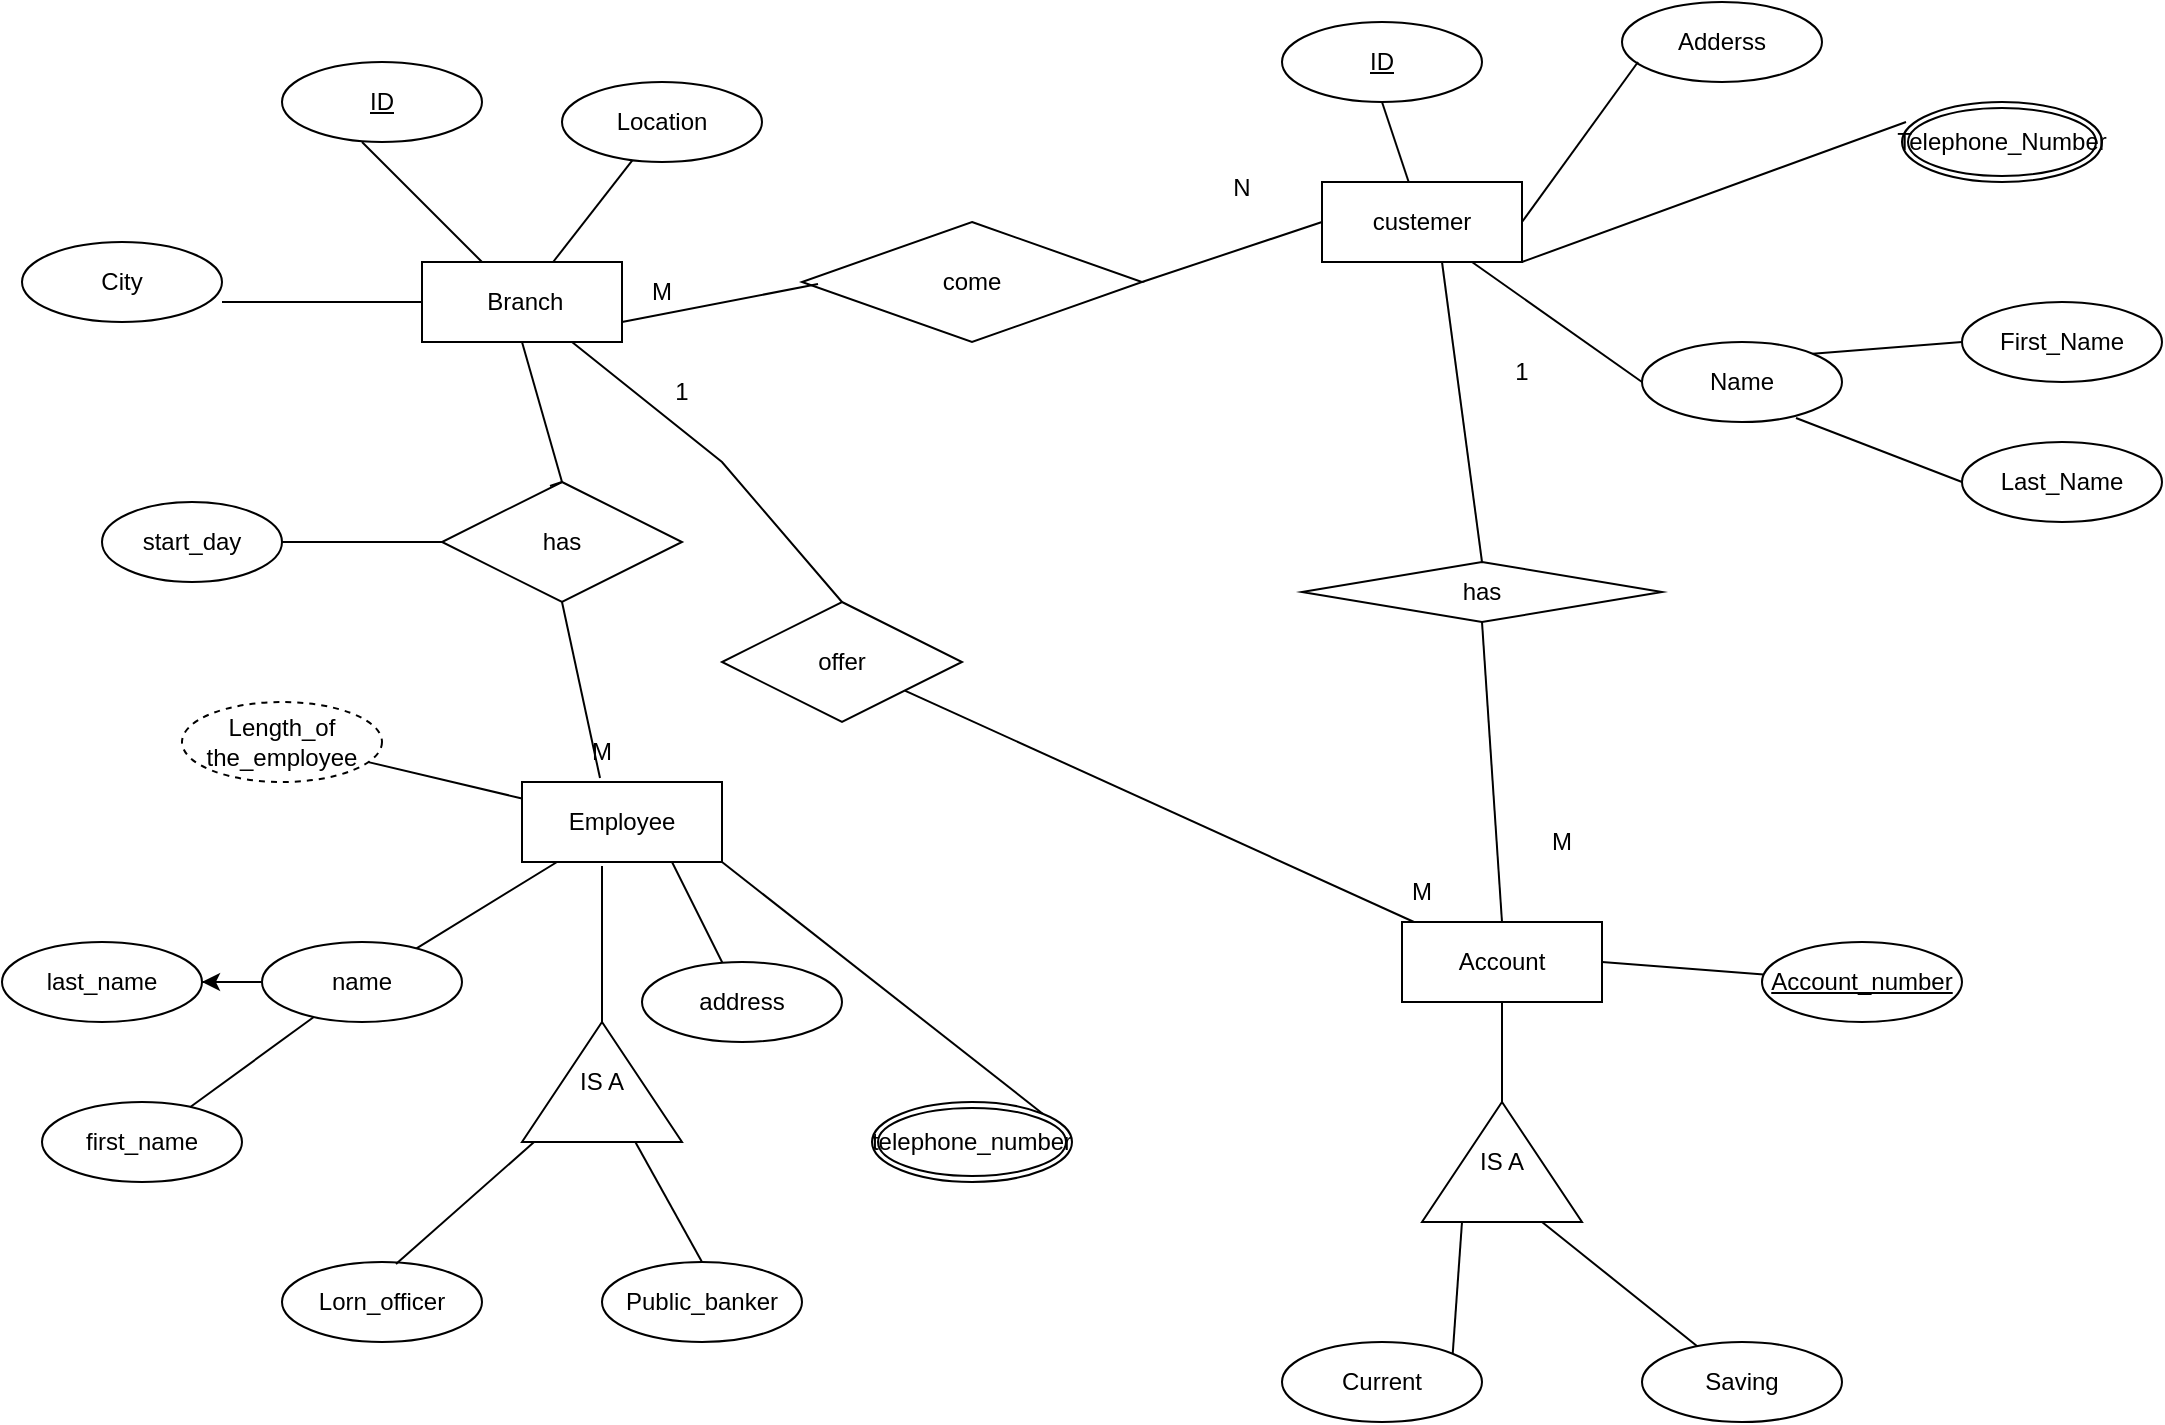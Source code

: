 <mxfile version="20.8.13" type="device"><diagram name="Page-1" id="6rzy260PwPytZ_05cPMm"><mxGraphModel dx="1964" dy="616" grid="1" gridSize="10" guides="1" tooltips="1" connect="1" arrows="1" fold="1" page="1" pageScale="1" pageWidth="850" pageHeight="1100" math="0" shadow="0"><root><mxCell id="0"/><mxCell id="1" parent="0"/><mxCell id="4PC8_rNOTXtCOiGUZ7W7-1" value="&amp;nbsp;Branch" style="whiteSpace=wrap;html=1;align=center;" vertex="1" parent="1"><mxGeometry x="110" y="260" width="100" height="40" as="geometry"/></mxCell><mxCell id="4PC8_rNOTXtCOiGUZ7W7-2" value="custemer" style="whiteSpace=wrap;html=1;align=center;" vertex="1" parent="1"><mxGeometry x="560" y="220" width="100" height="40" as="geometry"/></mxCell><mxCell id="4PC8_rNOTXtCOiGUZ7W7-3" value="Account" style="whiteSpace=wrap;html=1;align=center;" vertex="1" parent="1"><mxGeometry x="600" y="590" width="100" height="40" as="geometry"/></mxCell><mxCell id="4PC8_rNOTXtCOiGUZ7W7-4" value="Employee" style="whiteSpace=wrap;html=1;align=center;" vertex="1" parent="1"><mxGeometry x="160" y="520" width="100" height="40" as="geometry"/></mxCell><mxCell id="4PC8_rNOTXtCOiGUZ7W7-5" value="ID" style="ellipse;whiteSpace=wrap;html=1;align=center;fontStyle=4;" vertex="1" parent="1"><mxGeometry x="40" y="160" width="100" height="40" as="geometry"/></mxCell><mxCell id="4PC8_rNOTXtCOiGUZ7W7-6" value="Location" style="ellipse;whiteSpace=wrap;html=1;align=center;" vertex="1" parent="1"><mxGeometry x="180" y="170" width="100" height="40" as="geometry"/></mxCell><mxCell id="4PC8_rNOTXtCOiGUZ7W7-7" value="City" style="ellipse;whiteSpace=wrap;html=1;align=center;" vertex="1" parent="1"><mxGeometry x="-90" y="250" width="100" height="40" as="geometry"/></mxCell><mxCell id="4PC8_rNOTXtCOiGUZ7W7-8" value="ID" style="ellipse;whiteSpace=wrap;html=1;align=center;fontStyle=4;" vertex="1" parent="1"><mxGeometry x="540" y="140" width="100" height="40" as="geometry"/></mxCell><mxCell id="4PC8_rNOTXtCOiGUZ7W7-10" value="Adderss" style="ellipse;whiteSpace=wrap;html=1;align=center;" vertex="1" parent="1"><mxGeometry x="710" y="130" width="100" height="40" as="geometry"/></mxCell><mxCell id="4PC8_rNOTXtCOiGUZ7W7-12" value="Name" style="ellipse;whiteSpace=wrap;html=1;align=center;" vertex="1" parent="1"><mxGeometry x="720" y="300" width="100" height="40" as="geometry"/></mxCell><mxCell id="4PC8_rNOTXtCOiGUZ7W7-14" value="First_Name" style="ellipse;whiteSpace=wrap;html=1;align=center;" vertex="1" parent="1"><mxGeometry x="880" y="280" width="100" height="40" as="geometry"/></mxCell><mxCell id="4PC8_rNOTXtCOiGUZ7W7-15" value="Last_Name" style="ellipse;whiteSpace=wrap;html=1;align=center;" vertex="1" parent="1"><mxGeometry x="880" y="350" width="100" height="40" as="geometry"/></mxCell><mxCell id="4PC8_rNOTXtCOiGUZ7W7-17" value="Account_number" style="ellipse;whiteSpace=wrap;html=1;align=center;fontStyle=4;" vertex="1" parent="1"><mxGeometry x="780" y="600" width="100" height="40" as="geometry"/></mxCell><mxCell id="4PC8_rNOTXtCOiGUZ7W7-18" value="IS A" style="triangle;whiteSpace=wrap;html=1;direction=north;" vertex="1" parent="1"><mxGeometry x="610" y="680" width="80" height="60" as="geometry"/></mxCell><mxCell id="4PC8_rNOTXtCOiGUZ7W7-19" value="Current" style="ellipse;whiteSpace=wrap;html=1;align=center;" vertex="1" parent="1"><mxGeometry x="540" y="800" width="100" height="40" as="geometry"/></mxCell><mxCell id="4PC8_rNOTXtCOiGUZ7W7-20" value="Saving" style="ellipse;whiteSpace=wrap;html=1;align=center;" vertex="1" parent="1"><mxGeometry x="720" y="800" width="100" height="40" as="geometry"/></mxCell><mxCell id="4PC8_rNOTXtCOiGUZ7W7-25" value="has" style="shape=rhombus;perimeter=rhombusPerimeter;whiteSpace=wrap;html=1;align=center;" vertex="1" parent="1"><mxGeometry x="550" y="410" width="180" height="30" as="geometry"/></mxCell><mxCell id="4PC8_rNOTXtCOiGUZ7W7-28" value="come" style="shape=rhombus;perimeter=rhombusPerimeter;whiteSpace=wrap;html=1;align=center;" vertex="1" parent="1"><mxGeometry x="300" y="240" width="170" height="60" as="geometry"/></mxCell><mxCell id="4PC8_rNOTXtCOiGUZ7W7-31" value="Telephone_Number" style="ellipse;shape=doubleEllipse;margin=3;whiteSpace=wrap;html=1;align=center;" vertex="1" parent="1"><mxGeometry x="850" y="180" width="100" height="40" as="geometry"/></mxCell><mxCell id="4PC8_rNOTXtCOiGUZ7W7-32" value="start_day" style="ellipse;whiteSpace=wrap;html=1;align=center;" vertex="1" parent="1"><mxGeometry x="-50" y="380" width="90" height="40" as="geometry"/></mxCell><mxCell id="4PC8_rNOTXtCOiGUZ7W7-33" value="has" style="shape=rhombus;perimeter=rhombusPerimeter;whiteSpace=wrap;html=1;align=center;" vertex="1" parent="1"><mxGeometry x="120" y="370" width="120" height="60" as="geometry"/></mxCell><mxCell id="4PC8_rNOTXtCOiGUZ7W7-40" value="" style="endArrow=none;html=1;rounded=0;exitX=0.5;exitY=1;exitDx=0;exitDy=0;entryX=0.39;entryY=-0.05;entryDx=0;entryDy=0;entryPerimeter=0;" edge="1" parent="1" source="4PC8_rNOTXtCOiGUZ7W7-33" target="4PC8_rNOTXtCOiGUZ7W7-4"><mxGeometry relative="1" as="geometry"><mxPoint x="350" y="440" as="sourcePoint"/><mxPoint x="510" y="440" as="targetPoint"/></mxGeometry></mxCell><mxCell id="4PC8_rNOTXtCOiGUZ7W7-41" value="Length_of&lt;br&gt;the_employee" style="ellipse;whiteSpace=wrap;html=1;align=center;dashed=1;" vertex="1" parent="1"><mxGeometry x="-10" y="480" width="100" height="40" as="geometry"/></mxCell><mxCell id="4PC8_rNOTXtCOiGUZ7W7-42" value="" style="endArrow=none;html=1;rounded=0;" edge="1" parent="1" source="4PC8_rNOTXtCOiGUZ7W7-41" target="4PC8_rNOTXtCOiGUZ7W7-4"><mxGeometry relative="1" as="geometry"><mxPoint x="30" y="530" as="sourcePoint"/><mxPoint x="140" y="530" as="targetPoint"/></mxGeometry></mxCell><mxCell id="4PC8_rNOTXtCOiGUZ7W7-114" value="" style="edgeStyle=orthogonalEdgeStyle;rounded=0;orthogonalLoop=1;jettySize=auto;html=1;" edge="1" parent="1" source="4PC8_rNOTXtCOiGUZ7W7-43" target="4PC8_rNOTXtCOiGUZ7W7-51"><mxGeometry relative="1" as="geometry"/></mxCell><mxCell id="4PC8_rNOTXtCOiGUZ7W7-43" value="name" style="ellipse;whiteSpace=wrap;html=1;align=center;" vertex="1" parent="1"><mxGeometry x="30" y="600" width="100" height="40" as="geometry"/></mxCell><mxCell id="4PC8_rNOTXtCOiGUZ7W7-44" value="IS A" style="triangle;whiteSpace=wrap;html=1;direction=north;" vertex="1" parent="1"><mxGeometry x="160" y="640" width="80" height="60" as="geometry"/></mxCell><mxCell id="4PC8_rNOTXtCOiGUZ7W7-45" value="Lorn_officer" style="ellipse;whiteSpace=wrap;html=1;align=center;" vertex="1" parent="1"><mxGeometry x="40" y="760" width="100" height="40" as="geometry"/></mxCell><mxCell id="4PC8_rNOTXtCOiGUZ7W7-46" value="Public_banker" style="ellipse;whiteSpace=wrap;html=1;align=center;" vertex="1" parent="1"><mxGeometry x="200" y="760" width="100" height="40" as="geometry"/></mxCell><mxCell id="4PC8_rNOTXtCOiGUZ7W7-47" value="" style="endArrow=none;html=1;rounded=0;exitX=0.4;exitY=1.05;exitDx=0;exitDy=0;exitPerimeter=0;" edge="1" parent="1" source="4PC8_rNOTXtCOiGUZ7W7-4" target="4PC8_rNOTXtCOiGUZ7W7-44"><mxGeometry relative="1" as="geometry"><mxPoint x="350" y="630" as="sourcePoint"/><mxPoint x="510" y="630" as="targetPoint"/></mxGeometry></mxCell><mxCell id="4PC8_rNOTXtCOiGUZ7W7-48" value="" style="endArrow=none;html=1;rounded=0;exitX=0.5;exitY=0;exitDx=0;exitDy=0;" edge="1" parent="1" source="4PC8_rNOTXtCOiGUZ7W7-46" target="4PC8_rNOTXtCOiGUZ7W7-44"><mxGeometry relative="1" as="geometry"><mxPoint x="350" y="630" as="sourcePoint"/><mxPoint x="510" y="630" as="targetPoint"/></mxGeometry></mxCell><mxCell id="4PC8_rNOTXtCOiGUZ7W7-49" value="" style="endArrow=none;html=1;rounded=0;exitX=0.57;exitY=0.025;exitDx=0;exitDy=0;exitPerimeter=0;" edge="1" parent="1" source="4PC8_rNOTXtCOiGUZ7W7-45" target="4PC8_rNOTXtCOiGUZ7W7-44"><mxGeometry relative="1" as="geometry"><mxPoint x="350" y="630" as="sourcePoint"/><mxPoint x="510" y="630" as="targetPoint"/></mxGeometry></mxCell><mxCell id="4PC8_rNOTXtCOiGUZ7W7-50" value="first_name" style="ellipse;whiteSpace=wrap;html=1;align=center;" vertex="1" parent="1"><mxGeometry x="-80" y="680" width="100" height="40" as="geometry"/></mxCell><mxCell id="4PC8_rNOTXtCOiGUZ7W7-51" value="last_name" style="ellipse;whiteSpace=wrap;html=1;align=center;" vertex="1" parent="1"><mxGeometry x="-100" y="600" width="100" height="40" as="geometry"/></mxCell><mxCell id="4PC8_rNOTXtCOiGUZ7W7-52" value="" style="endArrow=none;html=1;rounded=0;" edge="1" parent="1" source="4PC8_rNOTXtCOiGUZ7W7-4" target="4PC8_rNOTXtCOiGUZ7W7-43"><mxGeometry relative="1" as="geometry"><mxPoint x="350" y="630" as="sourcePoint"/><mxPoint x="510" y="630" as="targetPoint"/></mxGeometry></mxCell><mxCell id="4PC8_rNOTXtCOiGUZ7W7-53" value="" style="endArrow=none;html=1;rounded=0;" edge="1" parent="1" source="4PC8_rNOTXtCOiGUZ7W7-50" target="4PC8_rNOTXtCOiGUZ7W7-43"><mxGeometry relative="1" as="geometry"><mxPoint x="350" y="630" as="sourcePoint"/><mxPoint x="80" y="630" as="targetPoint"/></mxGeometry></mxCell><mxCell id="4PC8_rNOTXtCOiGUZ7W7-54" value="" style="endArrow=none;html=1;rounded=0;exitX=1;exitY=0.5;exitDx=0;exitDy=0;" edge="1" parent="1" source="4PC8_rNOTXtCOiGUZ7W7-51"><mxGeometry relative="1" as="geometry"><mxPoint x="350" y="630" as="sourcePoint"/><mxPoint x="30" y="620" as="targetPoint"/></mxGeometry></mxCell><mxCell id="4PC8_rNOTXtCOiGUZ7W7-55" value="address" style="ellipse;whiteSpace=wrap;html=1;align=center;" vertex="1" parent="1"><mxGeometry x="220" y="610" width="100" height="40" as="geometry"/></mxCell><mxCell id="4PC8_rNOTXtCOiGUZ7W7-56" value="" style="endArrow=none;html=1;rounded=0;exitX=0.75;exitY=1;exitDx=0;exitDy=0;" edge="1" parent="1" source="4PC8_rNOTXtCOiGUZ7W7-4" target="4PC8_rNOTXtCOiGUZ7W7-55"><mxGeometry relative="1" as="geometry"><mxPoint x="350" y="630" as="sourcePoint"/><mxPoint x="510" y="630" as="targetPoint"/></mxGeometry></mxCell><mxCell id="4PC8_rNOTXtCOiGUZ7W7-57" value="telephone_number" style="ellipse;shape=doubleEllipse;margin=3;whiteSpace=wrap;html=1;align=center;" vertex="1" parent="1"><mxGeometry x="335" y="680" width="100" height="40" as="geometry"/></mxCell><mxCell id="4PC8_rNOTXtCOiGUZ7W7-58" value="" style="endArrow=none;html=1;rounded=0;exitX=1;exitY=1;exitDx=0;exitDy=0;entryX=1;entryY=0;entryDx=0;entryDy=0;" edge="1" parent="1" source="4PC8_rNOTXtCOiGUZ7W7-4" target="4PC8_rNOTXtCOiGUZ7W7-57"><mxGeometry relative="1" as="geometry"><mxPoint x="350" y="630" as="sourcePoint"/><mxPoint x="510" y="630" as="targetPoint"/></mxGeometry></mxCell><mxCell id="4PC8_rNOTXtCOiGUZ7W7-62" value="" style="endArrow=none;html=1;rounded=0;exitX=1;exitY=0.5;exitDx=0;exitDy=0;entryX=0;entryY=0.5;entryDx=0;entryDy=0;" edge="1" parent="1" source="4PC8_rNOTXtCOiGUZ7W7-32" target="4PC8_rNOTXtCOiGUZ7W7-33"><mxGeometry relative="1" as="geometry"><mxPoint x="60" y="420" as="sourcePoint"/><mxPoint x="510" y="330" as="targetPoint"/></mxGeometry></mxCell><mxCell id="4PC8_rNOTXtCOiGUZ7W7-63" value="" style="endArrow=none;html=1;rounded=0;entryX=0.5;entryY=1;entryDx=0;entryDy=0;startArrow=none;" edge="1" parent="1" target="4PC8_rNOTXtCOiGUZ7W7-1"><mxGeometry relative="1" as="geometry"><mxPoint x="180" y="370" as="sourcePoint"/><mxPoint x="130" y="10" as="targetPoint"/></mxGeometry></mxCell><mxCell id="4PC8_rNOTXtCOiGUZ7W7-64" value="" style="endArrow=none;html=1;rounded=0;" edge="1" parent="1" target="4PC8_rNOTXtCOiGUZ7W7-1"><mxGeometry relative="1" as="geometry"><mxPoint x="10" y="280" as="sourcePoint"/><mxPoint x="510" y="410" as="targetPoint"/></mxGeometry></mxCell><mxCell id="4PC8_rNOTXtCOiGUZ7W7-65" value="" style="endArrow=none;html=1;rounded=0;exitX=0.4;exitY=1;exitDx=0;exitDy=0;exitPerimeter=0;" edge="1" parent="1" source="4PC8_rNOTXtCOiGUZ7W7-5" target="4PC8_rNOTXtCOiGUZ7W7-1"><mxGeometry relative="1" as="geometry"><mxPoint x="350" y="410" as="sourcePoint"/><mxPoint x="510" y="410" as="targetPoint"/></mxGeometry></mxCell><mxCell id="4PC8_rNOTXtCOiGUZ7W7-66" value="" style="endArrow=none;html=1;rounded=0;" edge="1" parent="1" source="4PC8_rNOTXtCOiGUZ7W7-6" target="4PC8_rNOTXtCOiGUZ7W7-1"><mxGeometry relative="1" as="geometry"><mxPoint x="220" y="220" as="sourcePoint"/><mxPoint x="510" y="410" as="targetPoint"/></mxGeometry></mxCell><mxCell id="4PC8_rNOTXtCOiGUZ7W7-67" value="" style="endArrow=none;html=1;rounded=0;entryX=0;entryY=0.5;entryDx=0;entryDy=0;exitX=1;exitY=0.5;exitDx=0;exitDy=0;" edge="1" parent="1" source="4PC8_rNOTXtCOiGUZ7W7-28" target="4PC8_rNOTXtCOiGUZ7W7-2"><mxGeometry relative="1" as="geometry"><mxPoint x="350" y="410" as="sourcePoint"/><mxPoint x="510" y="410" as="targetPoint"/></mxGeometry></mxCell><mxCell id="4PC8_rNOTXtCOiGUZ7W7-68" value="" style="endArrow=none;html=1;rounded=0;exitX=1;exitY=0.75;exitDx=0;exitDy=0;entryX=0.047;entryY=0.517;entryDx=0;entryDy=0;entryPerimeter=0;" edge="1" parent="1" source="4PC8_rNOTXtCOiGUZ7W7-1" target="4PC8_rNOTXtCOiGUZ7W7-28"><mxGeometry relative="1" as="geometry"><mxPoint x="350" y="410" as="sourcePoint"/><mxPoint x="510" y="410" as="targetPoint"/></mxGeometry></mxCell><mxCell id="4PC8_rNOTXtCOiGUZ7W7-69" value="" style="endArrow=none;html=1;rounded=0;entryX=0.6;entryY=1;entryDx=0;entryDy=0;entryPerimeter=0;exitX=0.5;exitY=0;exitDx=0;exitDy=0;" edge="1" parent="1" source="4PC8_rNOTXtCOiGUZ7W7-25" target="4PC8_rNOTXtCOiGUZ7W7-2"><mxGeometry relative="1" as="geometry"><mxPoint x="640" y="400" as="sourcePoint"/><mxPoint x="510" y="410" as="targetPoint"/></mxGeometry></mxCell><mxCell id="4PC8_rNOTXtCOiGUZ7W7-70" value="" style="endArrow=none;html=1;rounded=0;entryX=0.5;entryY=1;entryDx=0;entryDy=0;exitX=0.5;exitY=0;exitDx=0;exitDy=0;" edge="1" parent="1" source="4PC8_rNOTXtCOiGUZ7W7-3" target="4PC8_rNOTXtCOiGUZ7W7-25"><mxGeometry relative="1" as="geometry"><mxPoint x="350" y="410" as="sourcePoint"/><mxPoint x="510" y="410" as="targetPoint"/></mxGeometry></mxCell><mxCell id="4PC8_rNOTXtCOiGUZ7W7-71" value="" style="endArrow=none;html=1;rounded=0;entryX=0.5;entryY=1;entryDx=0;entryDy=0;" edge="1" parent="1" source="4PC8_rNOTXtCOiGUZ7W7-2" target="4PC8_rNOTXtCOiGUZ7W7-8"><mxGeometry relative="1" as="geometry"><mxPoint x="350" y="410" as="sourcePoint"/><mxPoint x="510" y="410" as="targetPoint"/></mxGeometry></mxCell><mxCell id="4PC8_rNOTXtCOiGUZ7W7-72" value="" style="endArrow=none;html=1;rounded=0;entryX=0.08;entryY=0.75;entryDx=0;entryDy=0;entryPerimeter=0;exitX=1;exitY=0.5;exitDx=0;exitDy=0;" edge="1" parent="1" source="4PC8_rNOTXtCOiGUZ7W7-2" target="4PC8_rNOTXtCOiGUZ7W7-10"><mxGeometry relative="1" as="geometry"><mxPoint x="350" y="410" as="sourcePoint"/><mxPoint x="510" y="410" as="targetPoint"/></mxGeometry></mxCell><mxCell id="4PC8_rNOTXtCOiGUZ7W7-73" value="" style="endArrow=none;html=1;rounded=0;entryX=0.02;entryY=0.25;entryDx=0;entryDy=0;entryPerimeter=0;exitX=1;exitY=1;exitDx=0;exitDy=0;" edge="1" parent="1" source="4PC8_rNOTXtCOiGUZ7W7-2" target="4PC8_rNOTXtCOiGUZ7W7-31"><mxGeometry relative="1" as="geometry"><mxPoint x="350" y="410" as="sourcePoint"/><mxPoint x="510" y="410" as="targetPoint"/></mxGeometry></mxCell><mxCell id="4PC8_rNOTXtCOiGUZ7W7-74" value="" style="endArrow=none;html=1;rounded=0;entryX=0;entryY=0.5;entryDx=0;entryDy=0;exitX=0.75;exitY=1;exitDx=0;exitDy=0;" edge="1" parent="1" source="4PC8_rNOTXtCOiGUZ7W7-2" target="4PC8_rNOTXtCOiGUZ7W7-12"><mxGeometry relative="1" as="geometry"><mxPoint x="350" y="410" as="sourcePoint"/><mxPoint x="510" y="410" as="targetPoint"/></mxGeometry></mxCell><mxCell id="4PC8_rNOTXtCOiGUZ7W7-75" value="" style="endArrow=none;html=1;rounded=0;entryX=0;entryY=0.5;entryDx=0;entryDy=0;exitX=0.77;exitY=0.95;exitDx=0;exitDy=0;exitPerimeter=0;" edge="1" parent="1" source="4PC8_rNOTXtCOiGUZ7W7-12" target="4PC8_rNOTXtCOiGUZ7W7-15"><mxGeometry relative="1" as="geometry"><mxPoint x="350" y="410" as="sourcePoint"/><mxPoint x="510" y="410" as="targetPoint"/></mxGeometry></mxCell><mxCell id="4PC8_rNOTXtCOiGUZ7W7-76" value="" style="endArrow=none;html=1;rounded=0;entryX=0;entryY=0.5;entryDx=0;entryDy=0;exitX=1;exitY=0;exitDx=0;exitDy=0;" edge="1" parent="1" source="4PC8_rNOTXtCOiGUZ7W7-12" target="4PC8_rNOTXtCOiGUZ7W7-14"><mxGeometry relative="1" as="geometry"><mxPoint x="350" y="410" as="sourcePoint"/><mxPoint x="510" y="410" as="targetPoint"/></mxGeometry></mxCell><mxCell id="4PC8_rNOTXtCOiGUZ7W7-77" value="" style="endArrow=none;html=1;rounded=0;entryX=1;entryY=0.5;entryDx=0;entryDy=0;" edge="1" parent="1" source="4PC8_rNOTXtCOiGUZ7W7-3" target="4PC8_rNOTXtCOiGUZ7W7-18"><mxGeometry relative="1" as="geometry"><mxPoint x="650" y="640" as="sourcePoint"/><mxPoint x="510" y="610" as="targetPoint"/></mxGeometry></mxCell><mxCell id="4PC8_rNOTXtCOiGUZ7W7-78" value="" style="endArrow=none;html=1;rounded=0;entryX=1;entryY=0;entryDx=0;entryDy=0;exitX=0;exitY=0.25;exitDx=0;exitDy=0;" edge="1" parent="1" source="4PC8_rNOTXtCOiGUZ7W7-18" target="4PC8_rNOTXtCOiGUZ7W7-19"><mxGeometry relative="1" as="geometry"><mxPoint x="350" y="610" as="sourcePoint"/><mxPoint x="510" y="610" as="targetPoint"/></mxGeometry></mxCell><mxCell id="4PC8_rNOTXtCOiGUZ7W7-79" value="" style="endArrow=none;html=1;rounded=0;exitX=0;exitY=0.75;exitDx=0;exitDy=0;" edge="1" parent="1" source="4PC8_rNOTXtCOiGUZ7W7-18" target="4PC8_rNOTXtCOiGUZ7W7-20"><mxGeometry relative="1" as="geometry"><mxPoint x="350" y="610" as="sourcePoint"/><mxPoint x="510" y="610" as="targetPoint"/></mxGeometry></mxCell><mxCell id="4PC8_rNOTXtCOiGUZ7W7-80" value="" style="endArrow=none;html=1;rounded=0;exitX=1;exitY=0.5;exitDx=0;exitDy=0;" edge="1" parent="1" source="4PC8_rNOTXtCOiGUZ7W7-3" target="4PC8_rNOTXtCOiGUZ7W7-17"><mxGeometry relative="1" as="geometry"><mxPoint x="350" y="610" as="sourcePoint"/><mxPoint x="510" y="610" as="targetPoint"/></mxGeometry></mxCell><mxCell id="4PC8_rNOTXtCOiGUZ7W7-82" value="M" style="text;html=1;strokeColor=none;fillColor=none;align=center;verticalAlign=middle;whiteSpace=wrap;rounded=0;" vertex="1" parent="1"><mxGeometry x="170" y="490" width="60" height="30" as="geometry"/></mxCell><mxCell id="4PC8_rNOTXtCOiGUZ7W7-85" value="" style="endArrow=none;html=1;rounded=0;exitX=0.45;exitY=0.033;exitDx=0;exitDy=0;exitPerimeter=0;entryX=0.5;entryY=1;entryDx=0;entryDy=0;" edge="1" parent="1" source="4PC8_rNOTXtCOiGUZ7W7-33"><mxGeometry relative="1" as="geometry"><mxPoint x="174" y="371.98" as="sourcePoint"/><mxPoint x="180" y="370" as="targetPoint"/></mxGeometry></mxCell><mxCell id="4PC8_rNOTXtCOiGUZ7W7-94" value="M" style="text;html=1;strokeColor=none;fillColor=none;align=center;verticalAlign=middle;whiteSpace=wrap;rounded=0;" vertex="1" parent="1"><mxGeometry x="650" y="535" width="60" height="30" as="geometry"/></mxCell><mxCell id="4PC8_rNOTXtCOiGUZ7W7-95" value="1" style="text;html=1;strokeColor=none;fillColor=none;align=center;verticalAlign=middle;whiteSpace=wrap;rounded=0;" vertex="1" parent="1"><mxGeometry x="630" y="300" width="60" height="30" as="geometry"/></mxCell><mxCell id="4PC8_rNOTXtCOiGUZ7W7-96" value="M" style="text;html=1;strokeColor=none;fillColor=none;align=center;verticalAlign=middle;whiteSpace=wrap;rounded=0;" vertex="1" parent="1"><mxGeometry x="200" y="260" width="60" height="30" as="geometry"/></mxCell><mxCell id="4PC8_rNOTXtCOiGUZ7W7-98" value="N" style="text;html=1;strokeColor=none;fillColor=none;align=center;verticalAlign=middle;whiteSpace=wrap;rounded=0;" vertex="1" parent="1"><mxGeometry x="490" y="200" width="60" height="45" as="geometry"/></mxCell><mxCell id="4PC8_rNOTXtCOiGUZ7W7-103" value="offer" style="shape=rhombus;perimeter=rhombusPerimeter;whiteSpace=wrap;html=1;align=center;" vertex="1" parent="1"><mxGeometry x="260" y="430" width="120" height="60" as="geometry"/></mxCell><mxCell id="4PC8_rNOTXtCOiGUZ7W7-104" value="" style="endArrow=none;html=1;rounded=0;entryX=0.5;entryY=0;entryDx=0;entryDy=0;exitX=0.75;exitY=1;exitDx=0;exitDy=0;" edge="1" parent="1" source="4PC8_rNOTXtCOiGUZ7W7-1" target="4PC8_rNOTXtCOiGUZ7W7-103"><mxGeometry relative="1" as="geometry"><mxPoint x="220" y="340" as="sourcePoint"/><mxPoint x="520" y="430" as="targetPoint"/><Array as="points"><mxPoint x="260" y="360"/></Array></mxGeometry></mxCell><mxCell id="4PC8_rNOTXtCOiGUZ7W7-112" value="1" style="text;html=1;strokeColor=none;fillColor=none;align=center;verticalAlign=middle;whiteSpace=wrap;rounded=0;" vertex="1" parent="1"><mxGeometry x="210" y="310" width="60" height="30" as="geometry"/></mxCell><mxCell id="4PC8_rNOTXtCOiGUZ7W7-119" value="" style="endArrow=none;html=1;rounded=0;" edge="1" parent="1" source="4PC8_rNOTXtCOiGUZ7W7-103" target="4PC8_rNOTXtCOiGUZ7W7-3"><mxGeometry relative="1" as="geometry"><mxPoint x="320" y="500" as="sourcePoint"/><mxPoint x="600" y="650" as="targetPoint"/></mxGeometry></mxCell><mxCell id="4PC8_rNOTXtCOiGUZ7W7-121" value="M" style="text;html=1;strokeColor=none;fillColor=none;align=center;verticalAlign=middle;whiteSpace=wrap;rounded=0;" vertex="1" parent="1"><mxGeometry x="580" y="560" width="60" height="30" as="geometry"/></mxCell></root></mxGraphModel></diagram></mxfile>